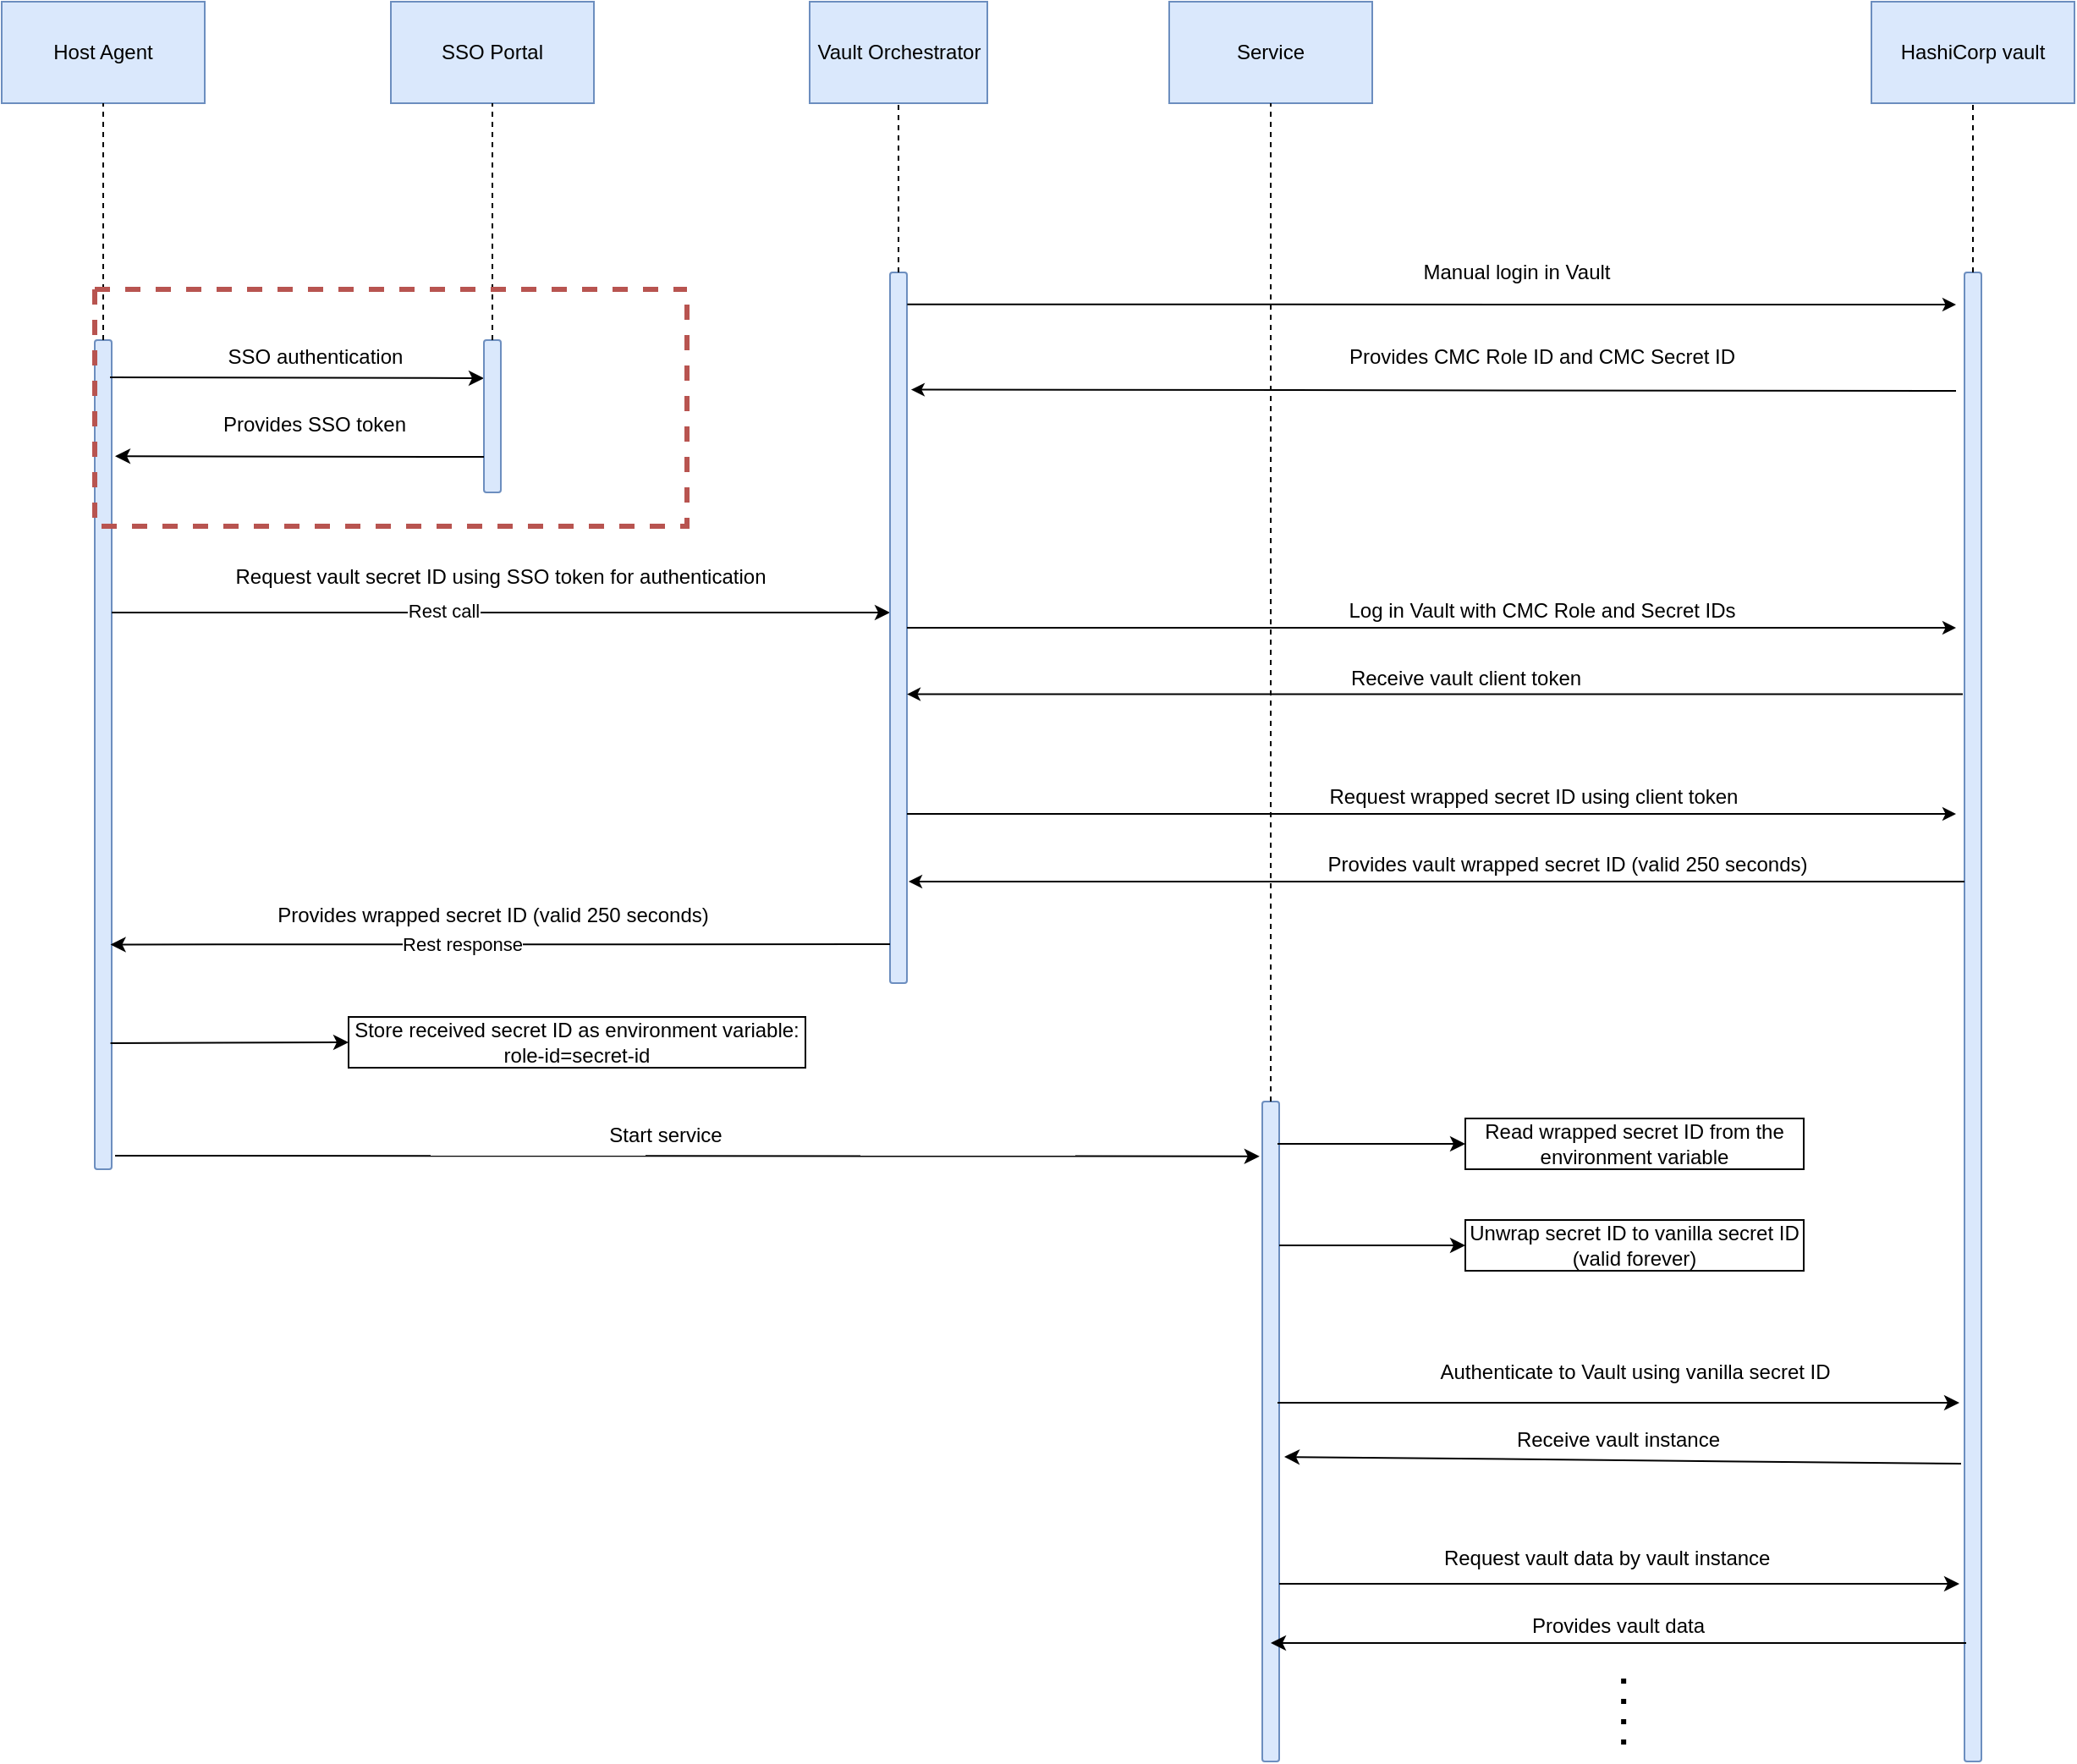 <mxfile version="14.9.3" type="github">
  <diagram id="DXXM4gPWSaD5NrukjxqS" name="Page-1">
    <mxGraphModel dx="1038" dy="1647" grid="1" gridSize="10" guides="1" tooltips="1" connect="1" arrows="1" fold="1" page="1" pageScale="1" pageWidth="850" pageHeight="1100" math="0" shadow="0">
      <root>
        <mxCell id="0" />
        <mxCell id="1" parent="0" />
        <mxCell id="mQY5GGUvLTRxGFvoRRSD-22" value="" style="rounded=1;whiteSpace=wrap;html=1;fillColor=#dae8fc;strokeColor=#6c8ebf;" parent="1" vertex="1">
          <mxGeometry x="110" y="80" width="10" height="490" as="geometry" />
        </mxCell>
        <mxCell id="mQY5GGUvLTRxGFvoRRSD-23" value="Host Agent" style="rounded=0;whiteSpace=wrap;html=1;fillColor=#dae8fc;strokeColor=#6c8ebf;" parent="1" vertex="1">
          <mxGeometry x="55" y="-120" width="120" height="60" as="geometry" />
        </mxCell>
        <mxCell id="mQY5GGUvLTRxGFvoRRSD-29" value="" style="endArrow=classic;html=1;fillColor=#dae8fc;" parent="1" edge="1">
          <mxGeometry relative="1" as="geometry">
            <mxPoint x="120" y="241" as="sourcePoint" />
            <mxPoint x="580" y="241" as="targetPoint" />
          </mxGeometry>
        </mxCell>
        <mxCell id="mQY5GGUvLTRxGFvoRRSD-39" value="Rest call" style="edgeLabel;html=1;align=center;verticalAlign=middle;resizable=0;points=[];" parent="mQY5GGUvLTRxGFvoRRSD-29" vertex="1" connectable="0">
          <mxGeometry x="-0.284" y="1" relative="1" as="geometry">
            <mxPoint x="31" as="offset" />
          </mxGeometry>
        </mxCell>
        <mxCell id="mQY5GGUvLTRxGFvoRRSD-31" value="Request vault secret ID using SSO token for authentication" style="text;html=1;strokeColor=none;fillColor=none;align=center;verticalAlign=middle;whiteSpace=wrap;rounded=0;" parent="1" vertex="1">
          <mxGeometry x="170" y="210" width="360" height="20" as="geometry" />
        </mxCell>
        <mxCell id="mQY5GGUvLTRxGFvoRRSD-32" value="" style="rounded=1;whiteSpace=wrap;html=1;fillColor=#dae8fc;strokeColor=#6c8ebf;" parent="1" vertex="1">
          <mxGeometry x="580" y="40" width="10" height="420" as="geometry" />
        </mxCell>
        <mxCell id="mQY5GGUvLTRxGFvoRRSD-33" value="Vault Orchestrator" style="rounded=0;whiteSpace=wrap;html=1;fillColor=#dae8fc;strokeColor=#6c8ebf;" parent="1" vertex="1">
          <mxGeometry x="532.5" y="-120" width="105" height="60" as="geometry" />
        </mxCell>
        <mxCell id="mQY5GGUvLTRxGFvoRRSD-35" value="" style="endArrow=none;dashed=1;html=1;exitX=0.5;exitY=0;exitDx=0;exitDy=0;fillColor=#dae8fc;" parent="1" source="mQY5GGUvLTRxGFvoRRSD-32" target="mQY5GGUvLTRxGFvoRRSD-33" edge="1">
          <mxGeometry width="50" height="50" relative="1" as="geometry">
            <mxPoint x="400" y="60" as="sourcePoint" />
            <mxPoint x="450" y="10" as="targetPoint" />
          </mxGeometry>
        </mxCell>
        <mxCell id="mQY5GGUvLTRxGFvoRRSD-36" value="" style="endArrow=classic;html=1;entryX=0.929;entryY=0.729;entryDx=0;entryDy=0;entryPerimeter=0;fillColor=#dae8fc;" parent="1" target="mQY5GGUvLTRxGFvoRRSD-22" edge="1">
          <mxGeometry width="50" height="50" relative="1" as="geometry">
            <mxPoint x="580" y="437" as="sourcePoint" />
            <mxPoint x="127.5" y="320" as="targetPoint" />
          </mxGeometry>
        </mxCell>
        <mxCell id="mQY5GGUvLTRxGFvoRRSD-51" value="Rest response" style="edgeLabel;html=1;align=center;verticalAlign=middle;resizable=0;points=[];" parent="mQY5GGUvLTRxGFvoRRSD-36" vertex="1" connectable="0">
          <mxGeometry x="0.191" relative="1" as="geometry">
            <mxPoint x="21" as="offset" />
          </mxGeometry>
        </mxCell>
        <mxCell id="mQY5GGUvLTRxGFvoRRSD-37" value="Provides wrapped secret ID (valid 250 seconds)" style="text;html=1;strokeColor=none;fillColor=none;align=center;verticalAlign=middle;whiteSpace=wrap;rounded=0;" parent="1" vertex="1">
          <mxGeometry x="202.5" y="410" width="285" height="20" as="geometry" />
        </mxCell>
        <mxCell id="mQY5GGUvLTRxGFvoRRSD-38" value="SSO Portal" style="rounded=0;whiteSpace=wrap;html=1;fillColor=#dae8fc;strokeColor=#6c8ebf;" parent="1" vertex="1">
          <mxGeometry x="285" y="-120" width="120" height="60" as="geometry" />
        </mxCell>
        <mxCell id="mQY5GGUvLTRxGFvoRRSD-40" value="" style="endArrow=classic;html=1;fillColor=#dae8fc;entryX=0;entryY=0.25;entryDx=0;entryDy=0;" parent="1" target="mQY5GGUvLTRxGFvoRRSD-41" edge="1">
          <mxGeometry width="50" height="50" relative="1" as="geometry">
            <mxPoint x="119" y="102" as="sourcePoint" />
            <mxPoint x="340" y="107" as="targetPoint" />
          </mxGeometry>
        </mxCell>
        <mxCell id="mQY5GGUvLTRxGFvoRRSD-41" value="" style="rounded=1;whiteSpace=wrap;html=1;fillColor=#dae8fc;strokeColor=#6c8ebf;" parent="1" vertex="1">
          <mxGeometry x="340" y="80" width="10" height="90" as="geometry" />
        </mxCell>
        <mxCell id="mQY5GGUvLTRxGFvoRRSD-42" value="SSO authentication" style="text;html=1;align=center;verticalAlign=middle;resizable=0;points=[];autosize=1;strokeColor=none;" parent="1" vertex="1">
          <mxGeometry x="180" y="80" width="120" height="20" as="geometry" />
        </mxCell>
        <mxCell id="mQY5GGUvLTRxGFvoRRSD-43" value="" style="endArrow=classic;html=1;entryX=1.2;entryY=0.14;entryDx=0;entryDy=0;entryPerimeter=0;fillColor=#dae8fc;" parent="1" target="mQY5GGUvLTRxGFvoRRSD-22" edge="1">
          <mxGeometry width="50" height="50" relative="1" as="geometry">
            <mxPoint x="340" y="149" as="sourcePoint" />
            <mxPoint x="120" y="120" as="targetPoint" />
          </mxGeometry>
        </mxCell>
        <mxCell id="mQY5GGUvLTRxGFvoRRSD-44" value="Provides SSO token" style="text;html=1;align=center;verticalAlign=middle;whiteSpace=wrap;rounded=0;" parent="1" vertex="1">
          <mxGeometry x="180" y="120" width="120" height="20" as="geometry" />
        </mxCell>
        <mxCell id="mQY5GGUvLTRxGFvoRRSD-46" value="" style="endArrow=none;dashed=1;html=1;exitX=0.5;exitY=0;exitDx=0;exitDy=0;fillColor=#dae8fc;entryX=0.5;entryY=1;entryDx=0;entryDy=0;" parent="1" source="mQY5GGUvLTRxGFvoRRSD-41" target="mQY5GGUvLTRxGFvoRRSD-38" edge="1">
          <mxGeometry width="50" height="50" relative="1" as="geometry">
            <mxPoint x="580" y="60" as="sourcePoint" />
            <mxPoint x="345" as="targetPoint" />
          </mxGeometry>
        </mxCell>
        <mxCell id="mQY5GGUvLTRxGFvoRRSD-47" value="" style="endArrow=none;dashed=1;html=1;exitX=0.5;exitY=0;exitDx=0;exitDy=0;entryX=0.5;entryY=1;entryDx=0;entryDy=0;" parent="1" source="mQY5GGUvLTRxGFvoRRSD-22" target="mQY5GGUvLTRxGFvoRRSD-23" edge="1">
          <mxGeometry width="50" height="50" relative="1" as="geometry">
            <mxPoint x="90" y="30" as="sourcePoint" />
            <mxPoint x="140" y="-20" as="targetPoint" />
          </mxGeometry>
        </mxCell>
        <mxCell id="mQY5GGUvLTRxGFvoRRSD-55" value="Service" style="rounded=0;whiteSpace=wrap;html=1;fillColor=#dae8fc;strokeColor=#6c8ebf;" parent="1" vertex="1">
          <mxGeometry x="745" y="-120" width="120" height="60" as="geometry" />
        </mxCell>
        <mxCell id="mQY5GGUvLTRxGFvoRRSD-56" value="" style="rounded=1;whiteSpace=wrap;html=1;fillColor=#dae8fc;strokeColor=#6c8ebf;" parent="1" vertex="1">
          <mxGeometry x="800" y="530" width="10" height="390" as="geometry" />
        </mxCell>
        <mxCell id="mQY5GGUvLTRxGFvoRRSD-57" value="" style="endArrow=classic;html=1;entryX=-0.16;entryY=0.083;entryDx=0;entryDy=0;entryPerimeter=0;fillColor=#dae8fc;" parent="1" target="mQY5GGUvLTRxGFvoRRSD-56" edge="1">
          <mxGeometry width="50" height="50" relative="1" as="geometry">
            <mxPoint x="122" y="562" as="sourcePoint" />
            <mxPoint x="500" y="420" as="targetPoint" />
          </mxGeometry>
        </mxCell>
        <mxCell id="mQY5GGUvLTRxGFvoRRSD-58" value="Start service" style="text;html=1;strokeColor=none;fillColor=none;align=center;verticalAlign=middle;whiteSpace=wrap;rounded=0;" parent="1" vertex="1">
          <mxGeometry x="350" y="540" width="195" height="20" as="geometry" />
        </mxCell>
        <mxCell id="mQY5GGUvLTRxGFvoRRSD-59" value="" style="endArrow=none;dashed=1;html=1;exitX=0.5;exitY=0;exitDx=0;exitDy=0;entryX=0.5;entryY=1;entryDx=0;entryDy=0;" parent="1" source="mQY5GGUvLTRxGFvoRRSD-56" target="mQY5GGUvLTRxGFvoRRSD-55" edge="1">
          <mxGeometry width="50" height="50" relative="1" as="geometry">
            <mxPoint x="790" y="50" as="sourcePoint" />
            <mxPoint x="840" as="targetPoint" />
          </mxGeometry>
        </mxCell>
        <mxCell id="mQY5GGUvLTRxGFvoRRSD-66" value="HashiCorp vault" style="rounded=0;whiteSpace=wrap;html=1;fillColor=#dae8fc;strokeColor=#6c8ebf;" parent="1" vertex="1">
          <mxGeometry x="1160" y="-120" width="120" height="60" as="geometry" />
        </mxCell>
        <mxCell id="mQY5GGUvLTRxGFvoRRSD-70" value="" style="rounded=1;whiteSpace=wrap;html=1;fillColor=#dae8fc;strokeColor=#6c8ebf;" parent="1" vertex="1">
          <mxGeometry x="1215" y="40" width="10" height="880" as="geometry" />
        </mxCell>
        <mxCell id="mQY5GGUvLTRxGFvoRRSD-73" value="Authenticate to Vault using vanilla secret ID" style="text;html=1;align=center;verticalAlign=middle;resizable=0;points=[];autosize=1;strokeColor=none;" parent="1" vertex="1">
          <mxGeometry x="895" y="680" width="250" height="20" as="geometry" />
        </mxCell>
        <mxCell id="mQY5GGUvLTRxGFvoRRSD-75" style="edgeStyle=orthogonalEdgeStyle;rounded=0;orthogonalLoop=1;jettySize=auto;html=1;exitX=0.5;exitY=1;exitDx=0;exitDy=0;" parent="1" edge="1">
          <mxGeometry relative="1" as="geometry">
            <mxPoint x="1015" y="620" as="sourcePoint" />
            <mxPoint x="1015" y="620" as="targetPoint" />
          </mxGeometry>
        </mxCell>
        <mxCell id="mQY5GGUvLTRxGFvoRRSD-81" value="&lt;span&gt;Read wrapped secret ID from the environment variable&lt;/span&gt;" style="rounded=0;whiteSpace=wrap;html=1;" parent="1" vertex="1">
          <mxGeometry x="920" y="540" width="200" height="30" as="geometry" />
        </mxCell>
        <mxCell id="mQY5GGUvLTRxGFvoRRSD-85" value="&lt;span&gt;Unwrap secret ID to vanilla secret ID&lt;/span&gt;&lt;br&gt;&lt;span&gt;(valid forever)&lt;/span&gt;" style="rounded=0;whiteSpace=wrap;html=1;" parent="1" vertex="1">
          <mxGeometry x="920" y="600" width="200" height="30" as="geometry" />
        </mxCell>
        <mxCell id="mQY5GGUvLTRxGFvoRRSD-86" value="" style="endArrow=classic;html=1;entryX=0;entryY=0.5;entryDx=0;entryDy=0;" parent="1" target="mQY5GGUvLTRxGFvoRRSD-81" edge="1">
          <mxGeometry width="50" height="50" relative="1" as="geometry">
            <mxPoint x="809" y="555" as="sourcePoint" />
            <mxPoint x="920" y="548" as="targetPoint" />
          </mxGeometry>
        </mxCell>
        <mxCell id="mQY5GGUvLTRxGFvoRRSD-90" value="" style="endArrow=classic;html=1;entryX=0;entryY=0.5;entryDx=0;entryDy=0;" parent="1" target="mQY5GGUvLTRxGFvoRRSD-85" edge="1">
          <mxGeometry width="50" height="50" relative="1" as="geometry">
            <mxPoint x="810" y="615" as="sourcePoint" />
            <mxPoint x="830" y="560" as="targetPoint" />
          </mxGeometry>
        </mxCell>
        <mxCell id="mQY5GGUvLTRxGFvoRRSD-92" value="" style="endArrow=classic;html=1;" parent="1" edge="1">
          <mxGeometry width="50" height="50" relative="1" as="geometry">
            <mxPoint x="809" y="708" as="sourcePoint" />
            <mxPoint x="1212" y="708" as="targetPoint" />
          </mxGeometry>
        </mxCell>
        <mxCell id="mQY5GGUvLTRxGFvoRRSD-93" value="&lt;span&gt;Store received secret ID as environment variable:&lt;/span&gt;&lt;br&gt;&lt;span&gt;role-id=secret-id&lt;/span&gt;" style="rounded=0;whiteSpace=wrap;html=1;" parent="1" vertex="1">
          <mxGeometry x="260" y="480" width="270" height="30" as="geometry" />
        </mxCell>
        <mxCell id="mQY5GGUvLTRxGFvoRRSD-95" value="" style="endArrow=classic;html=1;entryX=0;entryY=0.5;entryDx=0;entryDy=0;exitX=0.929;exitY=0.848;exitDx=0;exitDy=0;fillColor=#dae8fc;exitPerimeter=0;" parent="1" source="mQY5GGUvLTRxGFvoRRSD-22" target="mQY5GGUvLTRxGFvoRRSD-93" edge="1">
          <mxGeometry width="50" height="50" relative="1" as="geometry">
            <mxPoint x="123" y="410" as="sourcePoint" />
            <mxPoint x="480" y="540" as="targetPoint" />
          </mxGeometry>
        </mxCell>
        <mxCell id="mQY5GGUvLTRxGFvoRRSD-100" value="" style="endArrow=classic;html=1;exitX=-0.2;exitY=0.8;exitDx=0;exitDy=0;exitPerimeter=0;" parent="1" source="mQY5GGUvLTRxGFvoRRSD-70" edge="1">
          <mxGeometry width="50" height="50" relative="1" as="geometry">
            <mxPoint x="1210" y="740" as="sourcePoint" />
            <mxPoint x="813" y="740" as="targetPoint" />
          </mxGeometry>
        </mxCell>
        <mxCell id="mQY5GGUvLTRxGFvoRRSD-101" value="Receive vault instance" style="text;html=1;align=center;verticalAlign=middle;resizable=0;points=[];autosize=1;strokeColor=none;" parent="1" vertex="1">
          <mxGeometry x="940" y="720" width="140" height="20" as="geometry" />
        </mxCell>
        <mxCell id="mQY5GGUvLTRxGFvoRRSD-102" value="" style="endArrow=classic;html=1;" parent="1" edge="1">
          <mxGeometry width="50" height="50" relative="1" as="geometry">
            <mxPoint x="810" y="815" as="sourcePoint" />
            <mxPoint x="1212" y="815" as="targetPoint" />
          </mxGeometry>
        </mxCell>
        <mxCell id="mQY5GGUvLTRxGFvoRRSD-103" value="Request vault data by vault instance&amp;nbsp;" style="text;html=1;align=center;verticalAlign=middle;resizable=0;points=[];autosize=1;strokeColor=none;" parent="1" vertex="1">
          <mxGeometry x="900" y="790" width="210" height="20" as="geometry" />
        </mxCell>
        <mxCell id="mQY5GGUvLTRxGFvoRRSD-104" value="" style="endArrow=classic;html=1;" parent="1" edge="1">
          <mxGeometry width="50" height="50" relative="1" as="geometry">
            <mxPoint x="1216" y="850" as="sourcePoint" />
            <mxPoint x="805" y="850" as="targetPoint" />
          </mxGeometry>
        </mxCell>
        <mxCell id="mQY5GGUvLTRxGFvoRRSD-105" value="Provides vault data" style="text;html=1;align=center;verticalAlign=middle;resizable=0;points=[];autosize=1;strokeColor=none;" parent="1" vertex="1">
          <mxGeometry x="950" y="830" width="120" height="20" as="geometry" />
        </mxCell>
        <mxCell id="mQY5GGUvLTRxGFvoRRSD-106" value="" style="endArrow=none;dashed=1;html=1;dashPattern=1 3;strokeWidth=3;jumpSize=15;endSize=5;" parent="1" edge="1">
          <mxGeometry width="50" height="50" relative="1" as="geometry">
            <mxPoint x="1013.57" y="910" as="sourcePoint" />
            <mxPoint x="1013.57" y="870" as="targetPoint" />
          </mxGeometry>
        </mxCell>
        <mxCell id="mQY5GGUvLTRxGFvoRRSD-107" value="" style="endArrow=none;dashed=1;html=1;endSize=5;strokeWidth=1;entryX=0.5;entryY=1;entryDx=0;entryDy=0;" parent="1" target="mQY5GGUvLTRxGFvoRRSD-66" edge="1">
          <mxGeometry width="50" height="50" relative="1" as="geometry">
            <mxPoint x="1220" y="40" as="sourcePoint" />
            <mxPoint x="1218" y="20" as="targetPoint" />
          </mxGeometry>
        </mxCell>
        <mxCell id="mQY5GGUvLTRxGFvoRRSD-108" value="" style="endArrow=classic;html=1;endSize=5;strokeColor=#000000;strokeWidth=1;exitX=1;exitY=0.5;exitDx=0;exitDy=0;" parent="1" source="mQY5GGUvLTRxGFvoRRSD-32" edge="1">
          <mxGeometry width="50" height="50" relative="1" as="geometry">
            <mxPoint x="601" y="250" as="sourcePoint" />
            <mxPoint x="1210" y="250" as="targetPoint" />
          </mxGeometry>
        </mxCell>
        <mxCell id="mQY5GGUvLTRxGFvoRRSD-110" value="Log in Vault with CMC Role and Secret IDs" style="text;html=1;align=center;verticalAlign=middle;resizable=0;points=[];autosize=1;strokeColor=none;" parent="1" vertex="1">
          <mxGeometry x="845" y="230" width="240" height="20" as="geometry" />
        </mxCell>
        <mxCell id="mQY5GGUvLTRxGFvoRRSD-111" value="" style="endArrow=classic;html=1;endSize=5;strokeColor=#000000;strokeWidth=1;" parent="1" edge="1">
          <mxGeometry width="50" height="50" relative="1" as="geometry">
            <mxPoint x="1214" y="289.29" as="sourcePoint" />
            <mxPoint x="590" y="289.29" as="targetPoint" />
          </mxGeometry>
        </mxCell>
        <mxCell id="mQY5GGUvLTRxGFvoRRSD-112" value="Receive vault client token" style="text;html=1;align=center;verticalAlign=middle;resizable=0;points=[];autosize=1;strokeColor=none;" parent="1" vertex="1">
          <mxGeometry x="845" y="270" width="150" height="20" as="geometry" />
        </mxCell>
        <mxCell id="mQY5GGUvLTRxGFvoRRSD-113" value="" style="endArrow=classic;html=1;endSize=5;strokeColor=#000000;strokeWidth=1;" parent="1" edge="1">
          <mxGeometry width="50" height="50" relative="1" as="geometry">
            <mxPoint x="590" y="360" as="sourcePoint" />
            <mxPoint x="1210" y="360" as="targetPoint" />
          </mxGeometry>
        </mxCell>
        <mxCell id="mQY5GGUvLTRxGFvoRRSD-116" value="" style="endArrow=classic;html=1;endSize=5;strokeColor=#000000;strokeWidth=1;" parent="1" edge="1">
          <mxGeometry width="50" height="50" relative="1" as="geometry">
            <mxPoint x="1215" y="400" as="sourcePoint" />
            <mxPoint x="591" y="400" as="targetPoint" />
          </mxGeometry>
        </mxCell>
        <mxCell id="mQY5GGUvLTRxGFvoRRSD-117" value="Request wrapped secret ID using client token" style="text;html=1;align=center;verticalAlign=middle;resizable=0;points=[];autosize=1;strokeColor=none;" parent="1" vertex="1">
          <mxGeometry x="830" y="340" width="260" height="20" as="geometry" />
        </mxCell>
        <mxCell id="mQY5GGUvLTRxGFvoRRSD-118" value="Provides vault wrapped secret ID (valid 250 seconds)" style="text;html=1;align=center;verticalAlign=middle;resizable=0;points=[];autosize=1;strokeColor=none;" parent="1" vertex="1">
          <mxGeometry x="830" y="380" width="300" height="20" as="geometry" />
        </mxCell>
        <mxCell id="mQY5GGUvLTRxGFvoRRSD-120" value="" style="endArrow=classic;html=1;endSize=5;strokeColor=#000000;strokeWidth=1;exitX=1.014;exitY=0.045;exitDx=0;exitDy=0;exitPerimeter=0;" parent="1" source="mQY5GGUvLTRxGFvoRRSD-32" edge="1">
          <mxGeometry width="50" height="50" relative="1" as="geometry">
            <mxPoint x="600" y="210" as="sourcePoint" />
            <mxPoint x="1210" y="59" as="targetPoint" />
          </mxGeometry>
        </mxCell>
        <mxCell id="mQY5GGUvLTRxGFvoRRSD-121" value="Manual login in Vault" style="text;html=1;align=center;verticalAlign=middle;resizable=0;points=[];autosize=1;strokeColor=none;" parent="1" vertex="1">
          <mxGeometry x="885" y="30" width="130" height="20" as="geometry" />
        </mxCell>
        <mxCell id="mQY5GGUvLTRxGFvoRRSD-122" value="" style="endArrow=classic;html=1;endSize=5;strokeColor=#000000;strokeWidth=1;entryX=1.243;entryY=0.165;entryDx=0;entryDy=0;entryPerimeter=0;" parent="1" target="mQY5GGUvLTRxGFvoRRSD-32" edge="1">
          <mxGeometry width="50" height="50" relative="1" as="geometry">
            <mxPoint x="1210" y="110" as="sourcePoint" />
            <mxPoint x="730" y="160" as="targetPoint" />
          </mxGeometry>
        </mxCell>
        <mxCell id="mQY5GGUvLTRxGFvoRRSD-123" value="Provides CMC Role ID and CMC Secret ID" style="text;html=1;align=center;verticalAlign=middle;resizable=0;points=[];autosize=1;strokeColor=none;" parent="1" vertex="1">
          <mxGeometry x="845" y="80" width="240" height="20" as="geometry" />
        </mxCell>
        <mxCell id="mQY5GGUvLTRxGFvoRRSD-131" value="" style="swimlane;startSize=0;fillColor=#f8cecc;dashed=1;strokeColor=#b85450;strokeWidth=3;" parent="1" vertex="1">
          <mxGeometry x="110" y="50" width="350" height="140" as="geometry" />
        </mxCell>
      </root>
    </mxGraphModel>
  </diagram>
</mxfile>

